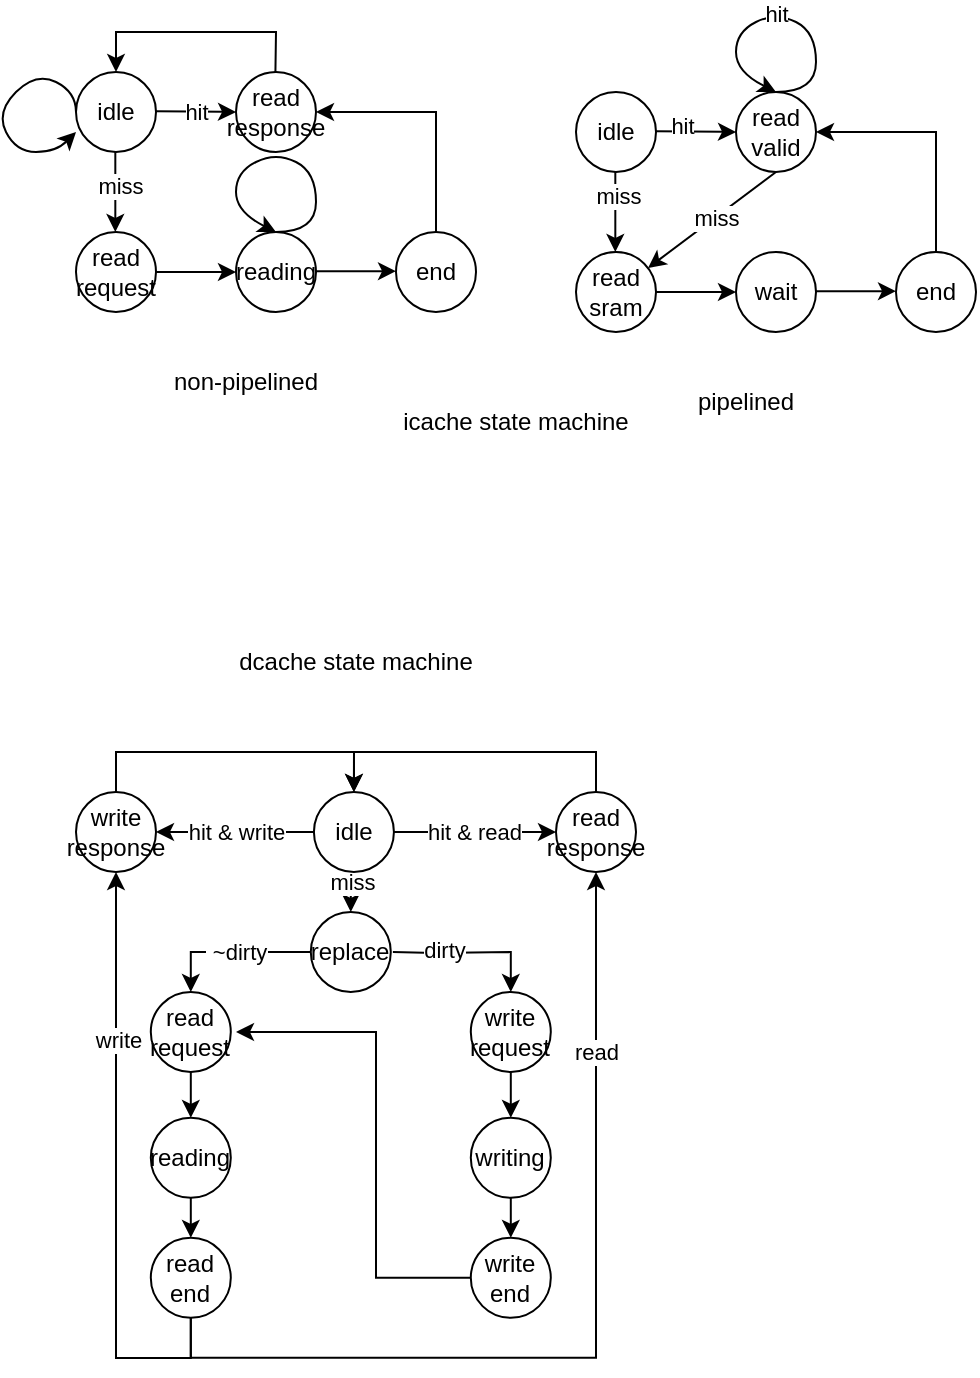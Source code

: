 <mxfile version="22.1.3" type="github">
  <diagram name="Page-1" id="6IvI2dqGOkwv_t9zODMt">
    <mxGraphModel dx="771" dy="434" grid="1" gridSize="10" guides="1" tooltips="0" connect="1" arrows="1" fold="1" page="1" pageScale="1" pageWidth="827" pageHeight="1169" math="0" shadow="0">
      <root>
        <mxCell id="0" />
        <mxCell id="1" parent="0" />
        <mxCell id="MyRoPme_2_f_XvVONNtD-1" value="idle" style="ellipse;whiteSpace=wrap;html=1;aspect=fixed;" parent="1" vertex="1">
          <mxGeometry x="120" y="160" width="40" height="40" as="geometry" />
        </mxCell>
        <mxCell id="MyRoPme_2_f_XvVONNtD-4" value="read response" style="ellipse;whiteSpace=wrap;html=1;aspect=fixed;" parent="1" vertex="1">
          <mxGeometry x="200" y="160" width="40" height="40" as="geometry" />
        </mxCell>
        <mxCell id="MyRoPme_2_f_XvVONNtD-5" value="read request" style="ellipse;whiteSpace=wrap;html=1;aspect=fixed;" parent="1" vertex="1">
          <mxGeometry x="120" y="240" width="40" height="40" as="geometry" />
        </mxCell>
        <mxCell id="MyRoPme_2_f_XvVONNtD-6" value="reading" style="ellipse;whiteSpace=wrap;html=1;aspect=fixed;" parent="1" vertex="1">
          <mxGeometry x="200" y="240" width="40" height="40" as="geometry" />
        </mxCell>
        <mxCell id="MyRoPme_2_f_XvVONNtD-7" value="end" style="ellipse;whiteSpace=wrap;html=1;aspect=fixed;" parent="1" vertex="1">
          <mxGeometry x="280" y="240" width="40" height="40" as="geometry" />
        </mxCell>
        <mxCell id="MyRoPme_2_f_XvVONNtD-8" value="" style="edgeStyle=none;orthogonalLoop=1;jettySize=auto;html=1;rounded=0;entryX=0;entryY=0.5;entryDx=0;entryDy=0;" parent="1" target="MyRoPme_2_f_XvVONNtD-4" edge="1">
          <mxGeometry width="80" relative="1" as="geometry">
            <mxPoint x="160" y="179.58" as="sourcePoint" />
            <mxPoint x="180" y="180" as="targetPoint" />
            <Array as="points" />
          </mxGeometry>
        </mxCell>
        <mxCell id="MyRoPme_2_f_XvVONNtD-33" value="hit" style="edgeLabel;html=1;align=center;verticalAlign=middle;resizable=0;points=[];" parent="MyRoPme_2_f_XvVONNtD-8" vertex="1" connectable="0">
          <mxGeometry x="0.228" relative="1" as="geometry">
            <mxPoint x="-5" as="offset" />
          </mxGeometry>
        </mxCell>
        <mxCell id="MyRoPme_2_f_XvVONNtD-15" value="" style="edgeStyle=none;orthogonalLoop=1;jettySize=auto;html=1;rounded=0;entryX=0.5;entryY=0;entryDx=0;entryDy=0;" parent="1" target="MyRoPme_2_f_XvVONNtD-1" edge="1">
          <mxGeometry width="80" relative="1" as="geometry">
            <mxPoint x="219.71" y="160" as="sourcePoint" />
            <mxPoint x="110" y="140" as="targetPoint" />
            <Array as="points">
              <mxPoint x="220" y="140" />
              <mxPoint x="140" y="140" />
            </Array>
          </mxGeometry>
        </mxCell>
        <mxCell id="MyRoPme_2_f_XvVONNtD-16" value="" style="endArrow=classic;html=1;rounded=0;" parent="1" edge="1">
          <mxGeometry width="50" height="50" relative="1" as="geometry">
            <mxPoint x="139.66" y="200" as="sourcePoint" />
            <mxPoint x="139.66" y="240" as="targetPoint" />
          </mxGeometry>
        </mxCell>
        <mxCell id="MyRoPme_2_f_XvVONNtD-34" value="miss" style="edgeLabel;html=1;align=center;verticalAlign=middle;resizable=0;points=[];" parent="MyRoPme_2_f_XvVONNtD-16" vertex="1" connectable="0">
          <mxGeometry x="-0.15" y="2" relative="1" as="geometry">
            <mxPoint as="offset" />
          </mxGeometry>
        </mxCell>
        <mxCell id="MyRoPme_2_f_XvVONNtD-17" value="" style="endArrow=classic;html=1;rounded=0;entryX=0;entryY=0.5;entryDx=0;entryDy=0;" parent="1" target="MyRoPme_2_f_XvVONNtD-6" edge="1">
          <mxGeometry width="50" height="50" relative="1" as="geometry">
            <mxPoint x="160" y="260" as="sourcePoint" />
            <mxPoint x="210.34" y="270" as="targetPoint" />
          </mxGeometry>
        </mxCell>
        <mxCell id="MyRoPme_2_f_XvVONNtD-18" value="" style="endArrow=classic;html=1;rounded=0;entryX=0;entryY=0.5;entryDx=0;entryDy=0;" parent="1" edge="1">
          <mxGeometry width="50" height="50" relative="1" as="geometry">
            <mxPoint x="240" y="259.58" as="sourcePoint" />
            <mxPoint x="280" y="259.58" as="targetPoint" />
          </mxGeometry>
        </mxCell>
        <mxCell id="MyRoPme_2_f_XvVONNtD-19" value="" style="endArrow=classic;html=1;rounded=0;exitX=0.5;exitY=0;exitDx=0;exitDy=0;entryX=1;entryY=0.5;entryDx=0;entryDy=0;" parent="1" source="MyRoPme_2_f_XvVONNtD-7" target="MyRoPme_2_f_XvVONNtD-4" edge="1">
          <mxGeometry width="50" height="50" relative="1" as="geometry">
            <mxPoint x="290" y="210" as="sourcePoint" />
            <mxPoint x="340" y="160" as="targetPoint" />
            <Array as="points">
              <mxPoint x="300" y="180" />
            </Array>
          </mxGeometry>
        </mxCell>
        <mxCell id="MyRoPme_2_f_XvVONNtD-20" value="non-pipelined" style="text;strokeColor=none;align=center;fillColor=none;html=1;verticalAlign=middle;whiteSpace=wrap;rounded=0;" parent="1" vertex="1">
          <mxGeometry x="150" y="300" width="110" height="30" as="geometry" />
        </mxCell>
        <mxCell id="MyRoPme_2_f_XvVONNtD-21" value="idle" style="ellipse;whiteSpace=wrap;html=1;aspect=fixed;" parent="1" vertex="1">
          <mxGeometry x="370" y="170" width="40" height="40" as="geometry" />
        </mxCell>
        <mxCell id="MyRoPme_2_f_XvVONNtD-22" value="read valid" style="ellipse;whiteSpace=wrap;html=1;aspect=fixed;" parent="1" vertex="1">
          <mxGeometry x="450" y="170" width="40" height="40" as="geometry" />
        </mxCell>
        <mxCell id="MyRoPme_2_f_XvVONNtD-23" value="read sram" style="ellipse;whiteSpace=wrap;html=1;aspect=fixed;" parent="1" vertex="1">
          <mxGeometry x="370" y="250" width="40" height="40" as="geometry" />
        </mxCell>
        <mxCell id="MyRoPme_2_f_XvVONNtD-24" value="wait" style="ellipse;whiteSpace=wrap;html=1;aspect=fixed;" parent="1" vertex="1">
          <mxGeometry x="450" y="250" width="40" height="40" as="geometry" />
        </mxCell>
        <mxCell id="MyRoPme_2_f_XvVONNtD-25" value="end" style="ellipse;whiteSpace=wrap;html=1;aspect=fixed;" parent="1" vertex="1">
          <mxGeometry x="530" y="250" width="40" height="40" as="geometry" />
        </mxCell>
        <mxCell id="MyRoPme_2_f_XvVONNtD-26" value="" style="edgeStyle=none;orthogonalLoop=1;jettySize=auto;html=1;rounded=0;entryX=0;entryY=0.5;entryDx=0;entryDy=0;" parent="1" target="MyRoPme_2_f_XvVONNtD-22" edge="1">
          <mxGeometry width="80" relative="1" as="geometry">
            <mxPoint x="410" y="189.58" as="sourcePoint" />
            <mxPoint x="430" y="190" as="targetPoint" />
            <Array as="points" />
          </mxGeometry>
        </mxCell>
        <mxCell id="MyRoPme_2_f_XvVONNtD-37" value="hit" style="edgeLabel;html=1;align=center;verticalAlign=middle;resizable=0;points=[];" parent="MyRoPme_2_f_XvVONNtD-26" vertex="1" connectable="0">
          <mxGeometry x="-0.35" y="3" relative="1" as="geometry">
            <mxPoint as="offset" />
          </mxGeometry>
        </mxCell>
        <mxCell id="MyRoPme_2_f_XvVONNtD-28" value="" style="endArrow=classic;html=1;rounded=0;" parent="1" edge="1">
          <mxGeometry width="50" height="50" relative="1" as="geometry">
            <mxPoint x="389.66" y="210" as="sourcePoint" />
            <mxPoint x="389.66" y="250" as="targetPoint" />
          </mxGeometry>
        </mxCell>
        <mxCell id="MyRoPme_2_f_XvVONNtD-38" value="miss" style="edgeLabel;html=1;align=center;verticalAlign=middle;resizable=0;points=[];" parent="MyRoPme_2_f_XvVONNtD-28" vertex="1" connectable="0">
          <mxGeometry x="-0.395" y="1" relative="1" as="geometry">
            <mxPoint as="offset" />
          </mxGeometry>
        </mxCell>
        <mxCell id="MyRoPme_2_f_XvVONNtD-29" value="" style="endArrow=classic;html=1;rounded=0;entryX=0;entryY=0.5;entryDx=0;entryDy=0;" parent="1" target="MyRoPme_2_f_XvVONNtD-24" edge="1">
          <mxGeometry width="50" height="50" relative="1" as="geometry">
            <mxPoint x="410" y="270" as="sourcePoint" />
            <mxPoint x="460.34" y="280" as="targetPoint" />
          </mxGeometry>
        </mxCell>
        <mxCell id="MyRoPme_2_f_XvVONNtD-30" value="" style="endArrow=classic;html=1;rounded=0;entryX=0;entryY=0.5;entryDx=0;entryDy=0;" parent="1" edge="1">
          <mxGeometry width="50" height="50" relative="1" as="geometry">
            <mxPoint x="490" y="269.58" as="sourcePoint" />
            <mxPoint x="530" y="269.58" as="targetPoint" />
          </mxGeometry>
        </mxCell>
        <mxCell id="MyRoPme_2_f_XvVONNtD-31" value="" style="endArrow=classic;html=1;rounded=0;exitX=0.5;exitY=0;exitDx=0;exitDy=0;entryX=1;entryY=0.5;entryDx=0;entryDy=0;" parent="1" source="MyRoPme_2_f_XvVONNtD-25" target="MyRoPme_2_f_XvVONNtD-22" edge="1">
          <mxGeometry width="50" height="50" relative="1" as="geometry">
            <mxPoint x="540" y="220" as="sourcePoint" />
            <mxPoint x="590" y="170" as="targetPoint" />
            <Array as="points">
              <mxPoint x="550" y="190" />
            </Array>
          </mxGeometry>
        </mxCell>
        <mxCell id="MyRoPme_2_f_XvVONNtD-32" value="pipelined" style="text;strokeColor=none;align=center;fillColor=none;html=1;verticalAlign=middle;whiteSpace=wrap;rounded=0;" parent="1" vertex="1">
          <mxGeometry x="400" y="310" width="110" height="30" as="geometry" />
        </mxCell>
        <mxCell id="MyRoPme_2_f_XvVONNtD-40" value="" style="endArrow=classic;html=1;rounded=0;exitX=0.5;exitY=1;exitDx=0;exitDy=0;" parent="1" source="MyRoPme_2_f_XvVONNtD-22" target="MyRoPme_2_f_XvVONNtD-23" edge="1">
          <mxGeometry width="50" height="50" relative="1" as="geometry">
            <mxPoint x="490" y="250" as="sourcePoint" />
            <mxPoint x="540" y="200" as="targetPoint" />
          </mxGeometry>
        </mxCell>
        <mxCell id="MyRoPme_2_f_XvVONNtD-41" value="miss" style="edgeLabel;html=1;align=center;verticalAlign=middle;resizable=0;points=[];" parent="MyRoPme_2_f_XvVONNtD-40" vertex="1" connectable="0">
          <mxGeometry x="-0.059" relative="1" as="geometry">
            <mxPoint as="offset" />
          </mxGeometry>
        </mxCell>
        <mxCell id="MyRoPme_2_f_XvVONNtD-44" value="" style="curved=1;endArrow=classic;html=1;rounded=0;exitX=0.5;exitY=0;exitDx=0;exitDy=0;" parent="1" source="MyRoPme_2_f_XvVONNtD-22" edge="1">
          <mxGeometry width="50" height="50" relative="1" as="geometry">
            <mxPoint x="490" y="150" as="sourcePoint" />
            <mxPoint x="470" y="170" as="targetPoint" />
            <Array as="points">
              <mxPoint x="490" y="170" />
              <mxPoint x="490" y="140" />
              <mxPoint x="470" y="130" />
              <mxPoint x="450" y="140" />
              <mxPoint x="450" y="160" />
            </Array>
          </mxGeometry>
        </mxCell>
        <mxCell id="MyRoPme_2_f_XvVONNtD-45" value="hit" style="edgeLabel;html=1;align=center;verticalAlign=middle;resizable=0;points=[];" parent="MyRoPme_2_f_XvVONNtD-44" vertex="1" connectable="0">
          <mxGeometry x="-0.025" y="-2" relative="1" as="geometry">
            <mxPoint x="-6" as="offset" />
          </mxGeometry>
        </mxCell>
        <mxCell id="UGOrZECpqcDOys5kGGSI-1" value="icache state machine" style="text;strokeColor=none;align=center;fillColor=none;html=1;verticalAlign=middle;whiteSpace=wrap;rounded=0;" parent="1" vertex="1">
          <mxGeometry x="280" y="320" width="120" height="30" as="geometry" />
        </mxCell>
        <mxCell id="UGOrZECpqcDOys5kGGSI-2" value="" style="curved=1;endArrow=classic;html=1;rounded=0;exitX=0;exitY=0.5;exitDx=0;exitDy=0;" parent="1" source="MyRoPme_2_f_XvVONNtD-1" edge="1">
          <mxGeometry width="50" height="50" relative="1" as="geometry">
            <mxPoint x="110" y="170" as="sourcePoint" />
            <mxPoint x="120" y="190" as="targetPoint" />
            <Array as="points">
              <mxPoint x="120" y="170" />
              <mxPoint x="100" y="160" />
              <mxPoint x="80" y="180" />
              <mxPoint x="90" y="200" />
              <mxPoint x="110" y="200" />
            </Array>
          </mxGeometry>
        </mxCell>
        <mxCell id="UGOrZECpqcDOys5kGGSI-4" value="" style="curved=1;endArrow=classic;html=1;rounded=0;exitX=0.5;exitY=0;exitDx=0;exitDy=0;" parent="1" edge="1">
          <mxGeometry width="50" height="50" relative="1" as="geometry">
            <mxPoint x="220" y="240" as="sourcePoint" />
            <mxPoint x="220" y="240" as="targetPoint" />
            <Array as="points">
              <mxPoint x="240" y="240" />
              <mxPoint x="240" y="210" />
              <mxPoint x="220" y="200" />
              <mxPoint x="200" y="210" />
              <mxPoint x="200" y="230" />
            </Array>
          </mxGeometry>
        </mxCell>
        <mxCell id="UGOrZECpqcDOys5kGGSI-6" value="dcache state machine" style="text;strokeColor=none;align=center;fillColor=none;html=1;verticalAlign=middle;whiteSpace=wrap;rounded=0;" parent="1" vertex="1">
          <mxGeometry x="125" y="440" width="270" height="30" as="geometry" />
        </mxCell>
        <mxCell id="-nldkKf92ze91jBVlkhs-7" style="edgeStyle=orthogonalEdgeStyle;rounded=0;orthogonalLoop=1;jettySize=auto;html=1;exitX=1;exitY=0.5;exitDx=0;exitDy=0;entryX=0;entryY=0.5;entryDx=0;entryDy=0;" parent="1" source="-nldkKf92ze91jBVlkhs-1" target="-nldkKf92ze91jBVlkhs-3" edge="1">
          <mxGeometry relative="1" as="geometry" />
        </mxCell>
        <mxCell id="-nldkKf92ze91jBVlkhs-11" value="hit &amp;amp; read" style="edgeLabel;html=1;align=center;verticalAlign=middle;resizable=0;points=[];" parent="-nldkKf92ze91jBVlkhs-7" vertex="1" connectable="0">
          <mxGeometry x="-0.335" y="2" relative="1" as="geometry">
            <mxPoint x="13" y="2" as="offset" />
          </mxGeometry>
        </mxCell>
        <mxCell id="-nldkKf92ze91jBVlkhs-8" style="edgeStyle=orthogonalEdgeStyle;rounded=0;orthogonalLoop=1;jettySize=auto;html=1;exitX=0;exitY=0.5;exitDx=0;exitDy=0;entryX=1;entryY=0.5;entryDx=0;entryDy=0;" parent="1" source="-nldkKf92ze91jBVlkhs-1" target="-nldkKf92ze91jBVlkhs-4" edge="1">
          <mxGeometry relative="1" as="geometry" />
        </mxCell>
        <mxCell id="-nldkKf92ze91jBVlkhs-12" value="hit &amp;amp; write" style="edgeLabel;html=1;align=center;verticalAlign=middle;resizable=0;points=[];" parent="-nldkKf92ze91jBVlkhs-8" vertex="1" connectable="0">
          <mxGeometry x="0.081" relative="1" as="geometry">
            <mxPoint x="3" as="offset" />
          </mxGeometry>
        </mxCell>
        <mxCell id="-nldkKf92ze91jBVlkhs-23" style="edgeStyle=orthogonalEdgeStyle;rounded=0;orthogonalLoop=1;jettySize=auto;html=1;entryX=0.5;entryY=0;entryDx=0;entryDy=0;" parent="1" target="-nldkKf92ze91jBVlkhs-14" edge="1">
          <mxGeometry relative="1" as="geometry">
            <mxPoint x="278.44" y="600" as="sourcePoint" />
          </mxGeometry>
        </mxCell>
        <mxCell id="dvUM08QcqzhEeXz82Udo-7" value="dirty" style="edgeLabel;html=1;align=center;verticalAlign=middle;resizable=0;points=[];" vertex="1" connectable="0" parent="-nldkKf92ze91jBVlkhs-23">
          <mxGeometry x="-0.351" y="1" relative="1" as="geometry">
            <mxPoint as="offset" />
          </mxGeometry>
        </mxCell>
        <mxCell id="19uxJdZk9k-Svi6aBThw-1" style="edgeStyle=orthogonalEdgeStyle;rounded=0;orthogonalLoop=1;jettySize=auto;html=1;exitX=0;exitY=0.5;exitDx=0;exitDy=0;entryX=0.5;entryY=0;entryDx=0;entryDy=0;" parent="1" source="dvUM08QcqzhEeXz82Udo-1" target="-nldkKf92ze91jBVlkhs-13" edge="1">
          <mxGeometry relative="1" as="geometry" />
        </mxCell>
        <mxCell id="19uxJdZk9k-Svi6aBThw-2" value="&amp;nbsp;~dirty" style="edgeLabel;html=1;align=center;verticalAlign=middle;resizable=0;points=[];" parent="19uxJdZk9k-Svi6aBThw-1" vertex="1" connectable="0">
          <mxGeometry x="-0.05" relative="1" as="geometry">
            <mxPoint as="offset" />
          </mxGeometry>
        </mxCell>
        <mxCell id="dvUM08QcqzhEeXz82Udo-4" style="edgeStyle=orthogonalEdgeStyle;rounded=0;orthogonalLoop=1;jettySize=auto;html=1;exitX=0.5;exitY=1;exitDx=0;exitDy=0;entryX=0.5;entryY=0;entryDx=0;entryDy=0;" edge="1" parent="1" source="-nldkKf92ze91jBVlkhs-1" target="dvUM08QcqzhEeXz82Udo-1">
          <mxGeometry relative="1" as="geometry" />
        </mxCell>
        <mxCell id="dvUM08QcqzhEeXz82Udo-6" value="miss" style="edgeLabel;html=1;align=center;verticalAlign=middle;resizable=0;points=[];" vertex="1" connectable="0" parent="dvUM08QcqzhEeXz82Udo-4">
          <mxGeometry x="-0.376" y="1" relative="1" as="geometry">
            <mxPoint x="-1" as="offset" />
          </mxGeometry>
        </mxCell>
        <mxCell id="-nldkKf92ze91jBVlkhs-1" value="idle" style="ellipse;whiteSpace=wrap;html=1;aspect=fixed;" parent="1" vertex="1">
          <mxGeometry x="238.96" y="520" width="40" height="40" as="geometry" />
        </mxCell>
        <mxCell id="-nldkKf92ze91jBVlkhs-9" style="edgeStyle=orthogonalEdgeStyle;rounded=0;orthogonalLoop=1;jettySize=auto;html=1;exitX=0.5;exitY=0;exitDx=0;exitDy=0;entryX=0.5;entryY=0;entryDx=0;entryDy=0;" parent="1" source="-nldkKf92ze91jBVlkhs-3" target="-nldkKf92ze91jBVlkhs-1" edge="1">
          <mxGeometry relative="1" as="geometry" />
        </mxCell>
        <mxCell id="-nldkKf92ze91jBVlkhs-3" value="read&lt;br&gt;response" style="ellipse;whiteSpace=wrap;html=1;aspect=fixed;" parent="1" vertex="1">
          <mxGeometry x="360" y="520" width="40" height="40" as="geometry" />
        </mxCell>
        <mxCell id="-nldkKf92ze91jBVlkhs-10" style="edgeStyle=orthogonalEdgeStyle;rounded=0;orthogonalLoop=1;jettySize=auto;html=1;exitX=0.5;exitY=0;exitDx=0;exitDy=0;entryX=0.5;entryY=0;entryDx=0;entryDy=0;" parent="1" source="-nldkKf92ze91jBVlkhs-4" target="-nldkKf92ze91jBVlkhs-1" edge="1">
          <mxGeometry relative="1" as="geometry" />
        </mxCell>
        <mxCell id="-nldkKf92ze91jBVlkhs-4" value="write&lt;br&gt;response" style="ellipse;whiteSpace=wrap;html=1;aspect=fixed;" parent="1" vertex="1">
          <mxGeometry x="120" y="520" width="40" height="40" as="geometry" />
        </mxCell>
        <mxCell id="19uxJdZk9k-Svi6aBThw-4" style="edgeStyle=orthogonalEdgeStyle;rounded=0;orthogonalLoop=1;jettySize=auto;html=1;exitX=0.5;exitY=1;exitDx=0;exitDy=0;entryX=0.5;entryY=0;entryDx=0;entryDy=0;" parent="1" source="-nldkKf92ze91jBVlkhs-13" target="-nldkKf92ze91jBVlkhs-15" edge="1">
          <mxGeometry relative="1" as="geometry" />
        </mxCell>
        <mxCell id="-nldkKf92ze91jBVlkhs-13" value="read&lt;br&gt;request" style="ellipse;whiteSpace=wrap;html=1;aspect=fixed;" parent="1" vertex="1">
          <mxGeometry x="157.4" y="620" width="40" height="40" as="geometry" />
        </mxCell>
        <mxCell id="-nldkKf92ze91jBVlkhs-25" style="edgeStyle=orthogonalEdgeStyle;rounded=0;orthogonalLoop=1;jettySize=auto;html=1;exitX=0.5;exitY=1;exitDx=0;exitDy=0;entryX=0.5;entryY=0;entryDx=0;entryDy=0;" parent="1" source="-nldkKf92ze91jBVlkhs-14" target="-nldkKf92ze91jBVlkhs-16" edge="1">
          <mxGeometry relative="1" as="geometry" />
        </mxCell>
        <mxCell id="-nldkKf92ze91jBVlkhs-14" value="write&lt;br&gt;request" style="ellipse;whiteSpace=wrap;html=1;aspect=fixed;" parent="1" vertex="1">
          <mxGeometry x="317.4" y="620" width="40" height="40" as="geometry" />
        </mxCell>
        <mxCell id="dvUM08QcqzhEeXz82Udo-9" style="edgeStyle=orthogonalEdgeStyle;rounded=0;orthogonalLoop=1;jettySize=auto;html=1;exitX=0.5;exitY=1;exitDx=0;exitDy=0;entryX=0.5;entryY=0;entryDx=0;entryDy=0;" edge="1" parent="1" source="-nldkKf92ze91jBVlkhs-15" target="-nldkKf92ze91jBVlkhs-17">
          <mxGeometry relative="1" as="geometry" />
        </mxCell>
        <mxCell id="-nldkKf92ze91jBVlkhs-15" value="reading" style="ellipse;whiteSpace=wrap;html=1;aspect=fixed;" parent="1" vertex="1">
          <mxGeometry x="157.4" y="682.93" width="40" height="40" as="geometry" />
        </mxCell>
        <mxCell id="dvUM08QcqzhEeXz82Udo-11" style="edgeStyle=orthogonalEdgeStyle;rounded=0;orthogonalLoop=1;jettySize=auto;html=1;exitX=0.5;exitY=1;exitDx=0;exitDy=0;entryX=0.5;entryY=0;entryDx=0;entryDy=0;" edge="1" parent="1" source="-nldkKf92ze91jBVlkhs-16" target="dvUM08QcqzhEeXz82Udo-10">
          <mxGeometry relative="1" as="geometry" />
        </mxCell>
        <mxCell id="-nldkKf92ze91jBVlkhs-16" value="writing" style="ellipse;whiteSpace=wrap;html=1;aspect=fixed;" parent="1" vertex="1">
          <mxGeometry x="317.4" y="682.93" width="40" height="40" as="geometry" />
        </mxCell>
        <mxCell id="19uxJdZk9k-Svi6aBThw-5" style="edgeStyle=orthogonalEdgeStyle;rounded=0;orthogonalLoop=1;jettySize=auto;html=1;exitX=0.5;exitY=1;exitDx=0;exitDy=0;entryX=0.5;entryY=1;entryDx=0;entryDy=0;" parent="1" source="-nldkKf92ze91jBVlkhs-17" target="-nldkKf92ze91jBVlkhs-4" edge="1">
          <mxGeometry relative="1" as="geometry">
            <Array as="points">
              <mxPoint x="177" y="803" />
              <mxPoint x="140" y="803" />
            </Array>
          </mxGeometry>
        </mxCell>
        <mxCell id="19uxJdZk9k-Svi6aBThw-8" value="write" style="edgeLabel;html=1;align=center;verticalAlign=middle;resizable=0;points=[];" parent="19uxJdZk9k-Svi6aBThw-5" vertex="1" connectable="0">
          <mxGeometry x="0.446" y="-1" relative="1" as="geometry">
            <mxPoint as="offset" />
          </mxGeometry>
        </mxCell>
        <mxCell id="19uxJdZk9k-Svi6aBThw-6" style="edgeStyle=orthogonalEdgeStyle;rounded=0;orthogonalLoop=1;jettySize=auto;html=1;exitX=0.5;exitY=1;exitDx=0;exitDy=0;entryX=0.5;entryY=1;entryDx=0;entryDy=0;" parent="1" source="-nldkKf92ze91jBVlkhs-17" target="-nldkKf92ze91jBVlkhs-3" edge="1">
          <mxGeometry relative="1" as="geometry" />
        </mxCell>
        <mxCell id="19uxJdZk9k-Svi6aBThw-9" value="read" style="edgeLabel;html=1;align=center;verticalAlign=middle;resizable=0;points=[];" parent="19uxJdZk9k-Svi6aBThw-6" vertex="1" connectable="0">
          <mxGeometry x="0.472" y="1" relative="1" as="geometry">
            <mxPoint x="1" y="-33" as="offset" />
          </mxGeometry>
        </mxCell>
        <mxCell id="-nldkKf92ze91jBVlkhs-17" value="read&lt;br&gt;end" style="ellipse;whiteSpace=wrap;html=1;aspect=fixed;" parent="1" vertex="1">
          <mxGeometry x="157.4" y="742.93" width="40" height="40" as="geometry" />
        </mxCell>
        <mxCell id="dvUM08QcqzhEeXz82Udo-1" value="replace" style="ellipse;whiteSpace=wrap;html=1;aspect=fixed;" vertex="1" parent="1">
          <mxGeometry x="237.4" y="580" width="40" height="40" as="geometry" />
        </mxCell>
        <mxCell id="dvUM08QcqzhEeXz82Udo-12" style="edgeStyle=orthogonalEdgeStyle;rounded=0;orthogonalLoop=1;jettySize=auto;html=1;exitX=0;exitY=0.5;exitDx=0;exitDy=0;" edge="1" parent="1" source="dvUM08QcqzhEeXz82Udo-10">
          <mxGeometry relative="1" as="geometry">
            <mxPoint x="200" y="640" as="targetPoint" />
            <Array as="points">
              <mxPoint x="270" y="763" />
              <mxPoint x="270" y="640" />
            </Array>
          </mxGeometry>
        </mxCell>
        <mxCell id="dvUM08QcqzhEeXz82Udo-10" value="write&lt;br&gt;end" style="ellipse;whiteSpace=wrap;html=1;aspect=fixed;" vertex="1" parent="1">
          <mxGeometry x="317.4" y="742.93" width="40" height="40" as="geometry" />
        </mxCell>
      </root>
    </mxGraphModel>
  </diagram>
</mxfile>
